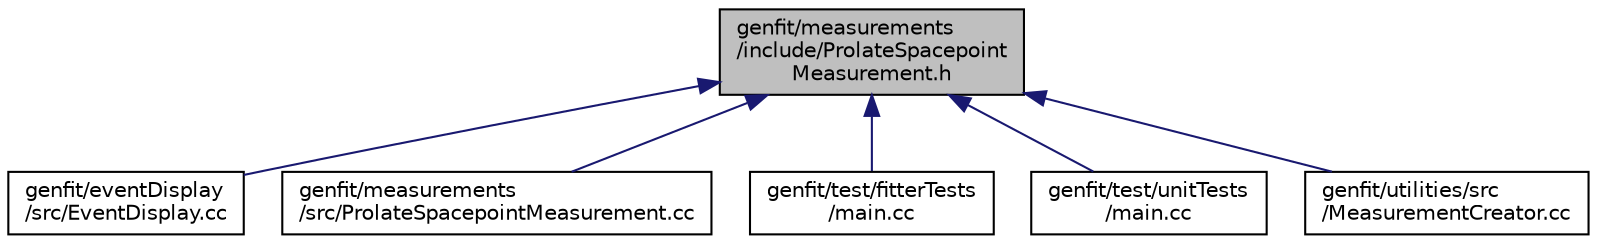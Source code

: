 digraph "genfit/measurements/include/ProlateSpacepointMeasurement.h"
{
 // LATEX_PDF_SIZE
  edge [fontname="Helvetica",fontsize="10",labelfontname="Helvetica",labelfontsize="10"];
  node [fontname="Helvetica",fontsize="10",shape=record];
  Node1 [label="genfit/measurements\l/include/ProlateSpacepoint\lMeasurement.h",height=0.2,width=0.4,color="black", fillcolor="grey75", style="filled", fontcolor="black",tooltip=" "];
  Node1 -> Node2 [dir="back",color="midnightblue",fontsize="10",style="solid",fontname="Helvetica"];
  Node2 [label="genfit/eventDisplay\l/src/EventDisplay.cc",height=0.2,width=0.4,color="black", fillcolor="white", style="filled",URL="$EventDisplay_8cc.html",tooltip=" "];
  Node1 -> Node3 [dir="back",color="midnightblue",fontsize="10",style="solid",fontname="Helvetica"];
  Node3 [label="genfit/measurements\l/src/ProlateSpacepointMeasurement.cc",height=0.2,width=0.4,color="black", fillcolor="white", style="filled",URL="$ProlateSpacepointMeasurement_8cc.html",tooltip=" "];
  Node1 -> Node4 [dir="back",color="midnightblue",fontsize="10",style="solid",fontname="Helvetica"];
  Node4 [label="genfit/test/fitterTests\l/main.cc",height=0.2,width=0.4,color="black", fillcolor="white", style="filled",URL="$fitterTests_2main_8cc.html",tooltip=" "];
  Node1 -> Node5 [dir="back",color="midnightblue",fontsize="10",style="solid",fontname="Helvetica"];
  Node5 [label="genfit/test/unitTests\l/main.cc",height=0.2,width=0.4,color="black", fillcolor="white", style="filled",URL="$unitTests_2main_8cc.html",tooltip=" "];
  Node1 -> Node6 [dir="back",color="midnightblue",fontsize="10",style="solid",fontname="Helvetica"];
  Node6 [label="genfit/utilities/src\l/MeasurementCreator.cc",height=0.2,width=0.4,color="black", fillcolor="white", style="filled",URL="$MeasurementCreator_8cc.html",tooltip=" "];
}
